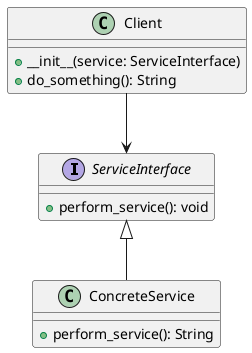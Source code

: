 @startuml
interface ServiceInterface {
    +perform_service(): void
}

class ConcreteService {
    +perform_service(): String
}

class Client {
    +__init__(service: ServiceInterface)
    +do_something(): String
}

ServiceInterface <|-- ConcreteService
Client --> ServiceInterface
@enduml
